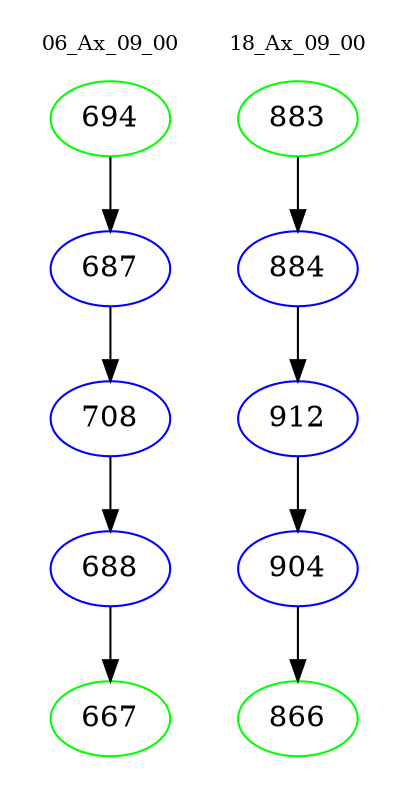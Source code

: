 digraph{
subgraph cluster_0 {
color = white
label = "06_Ax_09_00";
fontsize=10;
T0_694 [label="694", color="green"]
T0_694 -> T0_687 [color="black"]
T0_687 [label="687", color="blue"]
T0_687 -> T0_708 [color="black"]
T0_708 [label="708", color="blue"]
T0_708 -> T0_688 [color="black"]
T0_688 [label="688", color="blue"]
T0_688 -> T0_667 [color="black"]
T0_667 [label="667", color="green"]
}
subgraph cluster_1 {
color = white
label = "18_Ax_09_00";
fontsize=10;
T1_883 [label="883", color="green"]
T1_883 -> T1_884 [color="black"]
T1_884 [label="884", color="blue"]
T1_884 -> T1_912 [color="black"]
T1_912 [label="912", color="blue"]
T1_912 -> T1_904 [color="black"]
T1_904 [label="904", color="blue"]
T1_904 -> T1_866 [color="black"]
T1_866 [label="866", color="green"]
}
}
